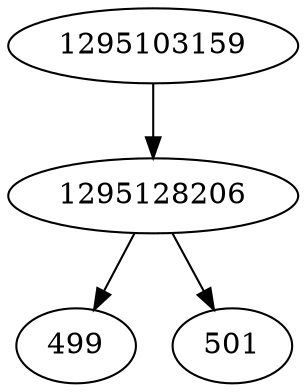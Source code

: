 strict digraph  {
499;
501;
1295128206;
1295103159;
1295128206 -> 499;
1295128206 -> 501;
1295103159 -> 1295128206;
}
